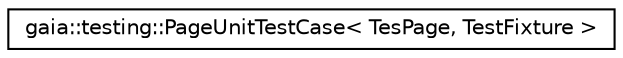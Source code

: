 digraph G
{
  edge [fontname="Helvetica",fontsize="10",labelfontname="Helvetica",labelfontsize="10"];
  node [fontname="Helvetica",fontsize="10",shape=record];
  rankdir=LR;
  Node1 [label="gaia::testing::PageUnitTestCase\< TesPage, TestFixture \>",height=0.2,width=0.4,color="black", fillcolor="white", style="filled",URL="$d0/def/classgaia_1_1testing_1_1_page_unit_test_case.html",tooltip="This class provides isolated testing of a single Page."];
}
